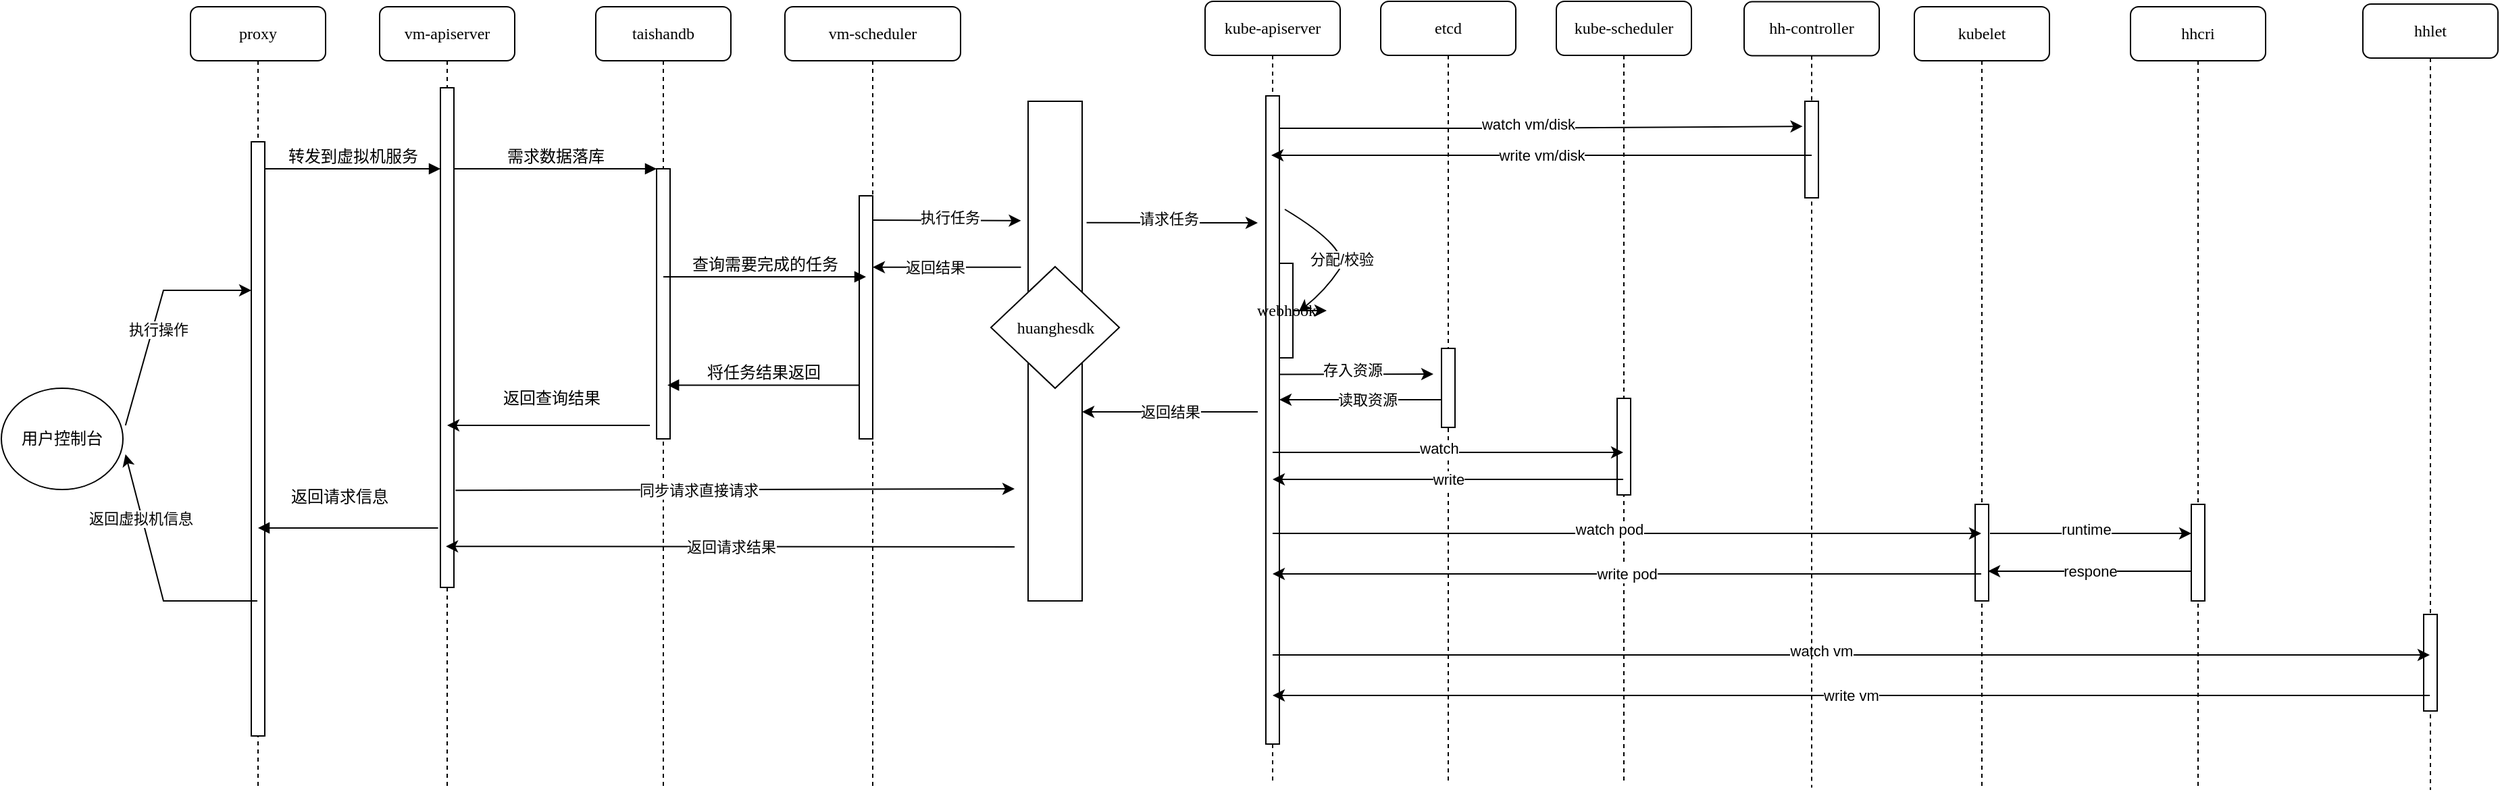 <mxfile version="15.6.2" type="device"><diagram name="Page-1" id="13e1069c-82ec-6db2-03f1-153e76fe0fe0"><mxGraphModel dx="2961" dy="964" grid="1" gridSize="10" guides="1" tooltips="1" connect="1" arrows="1" fold="1" page="1" pageScale="1" pageWidth="1100" pageHeight="850" background="none" math="0" shadow="0"><root><mxCell id="0"/><mxCell id="1" parent="0"/><mxCell id="7baba1c4bc27f4b0-2" value="vm-apiserver" style="shape=umlLifeline;perimeter=lifelinePerimeter;whiteSpace=wrap;html=1;container=1;collapsible=0;recursiveResize=0;outlineConnect=0;rounded=1;shadow=0;comic=0;labelBackgroundColor=none;strokeWidth=1;fontFamily=Verdana;fontSize=12;align=center;" parent="1" vertex="1"><mxGeometry x="240" y="80" width="100" height="580" as="geometry"/></mxCell><mxCell id="7baba1c4bc27f4b0-10" value="" style="html=1;points=[];perimeter=orthogonalPerimeter;rounded=0;shadow=0;comic=0;labelBackgroundColor=none;strokeWidth=1;fontFamily=Verdana;fontSize=12;align=center;" parent="7baba1c4bc27f4b0-2" vertex="1"><mxGeometry x="45" y="60" width="10" height="370" as="geometry"/></mxCell><mxCell id="7baba1c4bc27f4b0-3" value="taishandb" style="shape=umlLifeline;perimeter=lifelinePerimeter;whiteSpace=wrap;html=1;container=1;collapsible=0;recursiveResize=0;outlineConnect=0;rounded=1;shadow=0;comic=0;labelBackgroundColor=none;strokeWidth=1;fontFamily=Verdana;fontSize=12;align=center;" parent="1" vertex="1"><mxGeometry x="400" y="80" width="100" height="580" as="geometry"/></mxCell><mxCell id="7baba1c4bc27f4b0-13" value="" style="html=1;points=[];perimeter=orthogonalPerimeter;rounded=0;shadow=0;comic=0;labelBackgroundColor=none;strokeWidth=1;fontFamily=Verdana;fontSize=12;align=center;" parent="7baba1c4bc27f4b0-3" vertex="1"><mxGeometry x="45" y="120" width="10" height="200" as="geometry"/></mxCell><mxCell id="7baba1c4bc27f4b0-4" value="vm-scheduler" style="shape=umlLifeline;perimeter=lifelinePerimeter;whiteSpace=wrap;html=1;container=1;collapsible=0;recursiveResize=0;outlineConnect=0;rounded=1;shadow=0;comic=0;labelBackgroundColor=none;strokeWidth=1;fontFamily=Verdana;fontSize=12;align=center;" parent="1" vertex="1"><mxGeometry x="540" y="80" width="130" height="580" as="geometry"/></mxCell><mxCell id="7baba1c4bc27f4b0-16" value="" style="html=1;points=[];perimeter=orthogonalPerimeter;rounded=0;shadow=0;comic=0;labelBackgroundColor=none;strokeWidth=1;fontFamily=Verdana;fontSize=12;align=center;" parent="7baba1c4bc27f4b0-4" vertex="1"><mxGeometry x="55" y="140" width="10" height="180" as="geometry"/></mxCell><mxCell id="7baba1c4bc27f4b0-5" value="kube-apiserver" style="shape=umlLifeline;perimeter=lifelinePerimeter;whiteSpace=wrap;html=1;container=1;collapsible=0;recursiveResize=0;outlineConnect=0;rounded=1;shadow=0;comic=0;labelBackgroundColor=none;strokeWidth=1;fontFamily=Verdana;fontSize=12;align=center;" parent="1" vertex="1"><mxGeometry x="851" y="76" width="100" height="580" as="geometry"/></mxCell><mxCell id="PM7zvcCuhg42JtHKvrEH-26" value="" style="html=1;points=[];perimeter=orthogonalPerimeter;rounded=0;shadow=0;comic=0;labelBackgroundColor=none;strokeWidth=1;fontFamily=Verdana;fontSize=12;align=center;" vertex="1" parent="7baba1c4bc27f4b0-5"><mxGeometry x="45" y="70" width="10" height="480" as="geometry"/></mxCell><mxCell id="PM7zvcCuhg42JtHKvrEH-27" value="webhook" style="html=1;points=[];perimeter=orthogonalPerimeter;rounded=0;shadow=0;comic=0;labelBackgroundColor=none;strokeWidth=1;fontFamily=Verdana;fontSize=12;align=center;" vertex="1" parent="7baba1c4bc27f4b0-5"><mxGeometry x="55" y="194" width="10" height="70" as="geometry"/></mxCell><mxCell id="PM7zvcCuhg42JtHKvrEH-40" value="读取资源" style="endArrow=classic;html=1;rounded=0;labelBorderColor=none;fontFamily=Helvetica;" edge="1" parent="7baba1c4bc27f4b0-5"><mxGeometry width="50" height="50" relative="1" as="geometry"><mxPoint x="185" y="295" as="sourcePoint"/><mxPoint x="55" y="295" as="targetPoint"/></mxGeometry></mxCell><mxCell id="PM7zvcCuhg42JtHKvrEH-71" value="" style="endArrow=classic;html=1;rounded=0;labelBorderColor=none;fontFamily=Helvetica;entryX=1.171;entryY=0.74;entryDx=0;entryDy=0;entryPerimeter=0;" edge="1" parent="7baba1c4bc27f4b0-5" target="PM7zvcCuhg42JtHKvrEH-70"><mxGeometry width="50" height="50" relative="1" as="geometry"><mxPoint x="55.001" y="94" as="sourcePoint"/><mxPoint x="315.43" y="94" as="targetPoint"/><Array as="points"><mxPoint x="214.93" y="94"/></Array></mxGeometry></mxCell><mxCell id="PM7zvcCuhg42JtHKvrEH-72" value="watch vm/disk" style="edgeLabel;html=1;align=center;verticalAlign=middle;resizable=0;points=[];fontFamily=Helvetica;" vertex="1" connectable="0" parent="PM7zvcCuhg42JtHKvrEH-71"><mxGeometry x="-0.053" y="3" relative="1" as="geometry"><mxPoint as="offset"/></mxGeometry></mxCell><mxCell id="7baba1c4bc27f4b0-6" value="etcd" style="shape=umlLifeline;perimeter=lifelinePerimeter;whiteSpace=wrap;html=1;container=1;collapsible=0;recursiveResize=0;outlineConnect=0;rounded=1;shadow=0;comic=0;labelBackgroundColor=none;strokeWidth=1;fontFamily=Verdana;fontSize=12;align=center;" parent="1" vertex="1"><mxGeometry x="981" y="76" width="100" height="580" as="geometry"/></mxCell><mxCell id="PM7zvcCuhg42JtHKvrEH-41" value="" style="html=1;points=[];perimeter=orthogonalPerimeter;rounded=0;shadow=0;comic=0;labelBackgroundColor=none;strokeWidth=1;fontFamily=Verdana;fontSize=12;align=center;direction=west;" vertex="1" parent="7baba1c4bc27f4b0-6"><mxGeometry x="45" y="257" width="10" height="58.5" as="geometry"/></mxCell><mxCell id="PM7zvcCuhg42JtHKvrEH-38" value="" style="endArrow=classic;html=1;rounded=0;labelBorderColor=none;fontFamily=Helvetica;exitX=1.082;exitY=0.243;exitDx=0;exitDy=0;exitPerimeter=0;" edge="1" parent="7baba1c4bc27f4b0-6"><mxGeometry width="50" height="50" relative="1" as="geometry"><mxPoint x="-75.0" y="276.29" as="sourcePoint"/><mxPoint x="39" y="276" as="targetPoint"/></mxGeometry></mxCell><mxCell id="PM7zvcCuhg42JtHKvrEH-39" value="存入资源" style="edgeLabel;html=1;align=center;verticalAlign=middle;resizable=0;points=[];fontFamily=Helvetica;" vertex="1" connectable="0" parent="PM7zvcCuhg42JtHKvrEH-38"><mxGeometry x="-0.053" y="3" relative="1" as="geometry"><mxPoint as="offset"/></mxGeometry></mxCell><mxCell id="7baba1c4bc27f4b0-7" value="kube-scheduler" style="shape=umlLifeline;perimeter=lifelinePerimeter;whiteSpace=wrap;html=1;container=1;collapsible=0;recursiveResize=0;outlineConnect=0;rounded=1;shadow=0;comic=0;labelBackgroundColor=none;strokeWidth=1;fontFamily=Verdana;fontSize=12;align=center;" parent="1" vertex="1"><mxGeometry x="1111" y="76" width="100" height="580" as="geometry"/></mxCell><mxCell id="PM7zvcCuhg42JtHKvrEH-43" value="" style="html=1;points=[];perimeter=orthogonalPerimeter;rounded=0;shadow=0;comic=0;labelBackgroundColor=none;strokeWidth=1;fontFamily=Verdana;fontSize=12;align=center;direction=west;" vertex="1" parent="7baba1c4bc27f4b0-7"><mxGeometry x="45" y="294" width="10" height="71.5" as="geometry"/></mxCell><mxCell id="7baba1c4bc27f4b0-8" value="proxy" style="shape=umlLifeline;perimeter=lifelinePerimeter;whiteSpace=wrap;html=1;container=1;collapsible=0;recursiveResize=0;outlineConnect=0;rounded=1;shadow=0;comic=0;labelBackgroundColor=none;strokeWidth=1;fontFamily=Verdana;fontSize=12;align=center;" parent="1" vertex="1"><mxGeometry x="100" y="80" width="100" height="580" as="geometry"/></mxCell><mxCell id="7baba1c4bc27f4b0-9" value="" style="html=1;points=[];perimeter=orthogonalPerimeter;rounded=0;shadow=0;comic=0;labelBackgroundColor=none;strokeWidth=1;fontFamily=Verdana;fontSize=12;align=center;" parent="7baba1c4bc27f4b0-8" vertex="1"><mxGeometry x="45" y="100" width="10" height="440" as="geometry"/></mxCell><mxCell id="7baba1c4bc27f4b0-23" value="返回请求信息" style="html=1;verticalAlign=bottom;endArrow=block;labelBackgroundColor=none;fontFamily=Verdana;fontSize=12;exitX=-0.171;exitY=0.881;exitDx=0;exitDy=0;exitPerimeter=0;" parent="1" source="7baba1c4bc27f4b0-10" target="7baba1c4bc27f4b0-8" edge="1"><mxGeometry x="0.092" y="-14" relative="1" as="geometry"><mxPoint x="220" y="500" as="sourcePoint"/><mxPoint x="290" y="440" as="targetPoint"/><mxPoint as="offset"/></mxGeometry></mxCell><mxCell id="7baba1c4bc27f4b0-11" value="转发到虚拟机服务" style="html=1;verticalAlign=bottom;endArrow=block;labelBackgroundColor=none;fontFamily=Verdana;fontSize=12;edgeStyle=elbowEdgeStyle;elbow=vertical;" parent="1" source="7baba1c4bc27f4b0-9" edge="1"><mxGeometry relative="1" as="geometry"><mxPoint x="220" y="190" as="sourcePoint"/><mxPoint x="285" y="200" as="targetPoint"/><Array as="points"><mxPoint x="260" y="200"/></Array></mxGeometry></mxCell><mxCell id="7baba1c4bc27f4b0-14" value="需求数据落库" style="html=1;verticalAlign=bottom;endArrow=block;entryX=0;entryY=0;labelBackgroundColor=none;fontFamily=Verdana;fontSize=12;edgeStyle=elbowEdgeStyle;elbow=vertical;" parent="1" source="7baba1c4bc27f4b0-10" target="7baba1c4bc27f4b0-13" edge="1"><mxGeometry relative="1" as="geometry"><mxPoint x="370" y="200" as="sourcePoint"/></mxGeometry></mxCell><mxCell id="PM7zvcCuhg42JtHKvrEH-1" value="kubelet" style="shape=umlLifeline;perimeter=lifelinePerimeter;whiteSpace=wrap;html=1;container=1;collapsible=0;recursiveResize=0;outlineConnect=0;rounded=1;shadow=0;comic=0;labelBackgroundColor=none;strokeWidth=1;fontFamily=Verdana;fontSize=12;align=center;" vertex="1" parent="1"><mxGeometry x="1376" y="80" width="100" height="580" as="geometry"/></mxCell><mxCell id="PM7zvcCuhg42JtHKvrEH-48" value="" style="html=1;points=[];perimeter=orthogonalPerimeter;rounded=0;shadow=0;comic=0;labelBackgroundColor=none;strokeWidth=1;fontFamily=Verdana;fontSize=12;align=center;direction=west;" vertex="1" parent="PM7zvcCuhg42JtHKvrEH-1"><mxGeometry x="45" y="368.5" width="10" height="71.5" as="geometry"/></mxCell><mxCell id="PM7zvcCuhg42JtHKvrEH-63" value="respone" style="endArrow=classic;html=1;rounded=0;labelBorderColor=none;fontFamily=Helvetica;" edge="1" parent="PM7zvcCuhg42JtHKvrEH-1"><mxGeometry width="50" height="50" relative="1" as="geometry"><mxPoint x="205" y="418" as="sourcePoint"/><mxPoint x="55" y="418" as="targetPoint"/><Array as="points"><mxPoint x="54.5" y="418"/></Array></mxGeometry></mxCell><mxCell id="PM7zvcCuhg42JtHKvrEH-2" value="用户控制台" style="ellipse;whiteSpace=wrap;html=1;" vertex="1" parent="1"><mxGeometry x="-40" y="362.5" width="90" height="75" as="geometry"/></mxCell><mxCell id="PM7zvcCuhg42JtHKvrEH-4" value="" style="endArrow=classic;html=1;rounded=0;exitX=1.021;exitY=0.367;exitDx=0;exitDy=0;exitPerimeter=0;fontFamily=Helvetica;labelBorderColor=none;" edge="1" parent="1" source="PM7zvcCuhg42JtHKvrEH-2" target="7baba1c4bc27f4b0-9"><mxGeometry width="50" height="50" relative="1" as="geometry"><mxPoint x="610" y="390" as="sourcePoint"/><mxPoint x="660" y="340" as="targetPoint"/><Array as="points"><mxPoint x="80" y="290"/></Array></mxGeometry></mxCell><mxCell id="PM7zvcCuhg42JtHKvrEH-6" value="执行操作" style="edgeLabel;html=1;align=center;verticalAlign=middle;resizable=0;points=[];fontFamily=Helvetica;" vertex="1" connectable="0" parent="PM7zvcCuhg42JtHKvrEH-4"><mxGeometry x="0.09" y="1" relative="1" as="geometry"><mxPoint y="18" as="offset"/></mxGeometry></mxCell><mxCell id="PM7zvcCuhg42JtHKvrEH-7" value="" style="endArrow=classic;html=1;rounded=0;labelBorderColor=none;fontFamily=Helvetica;entryX=1.021;entryY=0.652;entryDx=0;entryDy=0;entryPerimeter=0;" edge="1" parent="1" source="7baba1c4bc27f4b0-8" target="PM7zvcCuhg42JtHKvrEH-2"><mxGeometry width="50" height="50" relative="1" as="geometry"><mxPoint x="610" y="390" as="sourcePoint"/><mxPoint x="660" y="340" as="targetPoint"/><Array as="points"><mxPoint x="80" y="520"/></Array></mxGeometry></mxCell><mxCell id="PM7zvcCuhg42JtHKvrEH-8" value="返回虚拟机信息" style="edgeLabel;html=1;align=center;verticalAlign=middle;resizable=0;points=[];fontFamily=Helvetica;" vertex="1" connectable="0" parent="PM7zvcCuhg42JtHKvrEH-7"><mxGeometry x="0.468" y="1" relative="1" as="geometry"><mxPoint as="offset"/></mxGeometry></mxCell><mxCell id="PM7zvcCuhg42JtHKvrEH-10" value="" style="endArrow=classic;html=1;rounded=0;labelBorderColor=none;fontFamily=Helvetica;" edge="1" parent="1" target="7baba1c4bc27f4b0-2"><mxGeometry width="50" height="50" relative="1" as="geometry"><mxPoint x="440" y="390" as="sourcePoint"/><mxPoint x="660" y="340" as="targetPoint"/></mxGeometry></mxCell><mxCell id="PM7zvcCuhg42JtHKvrEH-11" value="返回查询结果" style="text;html=1;align=center;verticalAlign=middle;resizable=0;points=[];autosize=1;strokeColor=none;fillColor=none;fontFamily=Helvetica;" vertex="1" parent="1"><mxGeometry x="322" y="360" width="90" height="20" as="geometry"/></mxCell><mxCell id="7baba1c4bc27f4b0-17" value="将任务结果返回" style="html=1;verticalAlign=bottom;endArrow=block;labelBackgroundColor=none;fontFamily=Verdana;fontSize=12;edgeStyle=elbowEdgeStyle;elbow=vertical;entryX=1.257;entryY=0.429;entryDx=0;entryDy=0;entryPerimeter=0;" parent="1" source="7baba1c4bc27f4b0-16" edge="1"><mxGeometry relative="1" as="geometry"><mxPoint x="585" y="360.2" as="sourcePoint"/><Array as="points"><mxPoint x="515.5" y="360.2"/><mxPoint x="455.5" y="294.2"/></Array><mxPoint x="453.07" y="360.0" as="targetPoint"/></mxGeometry></mxCell><mxCell id="PM7zvcCuhg42JtHKvrEH-12" value="查询需要完成的任务" style="html=1;verticalAlign=bottom;endArrow=block;labelBackgroundColor=none;fontFamily=Verdana;fontSize=12;edgeStyle=elbowEdgeStyle;elbow=horizontal;" edge="1" parent="1" source="7baba1c4bc27f4b0-3"><mxGeometry relative="1" as="geometry"><mxPoint x="520" y="410" as="sourcePoint"/><Array as="points"><mxPoint x="530" y="280"/><mxPoint x="530" y="240"/><mxPoint x="517.43" y="343"/><mxPoint x="457.43" y="277"/></Array><mxPoint x="600" y="280" as="targetPoint"/></mxGeometry></mxCell><mxCell id="PM7zvcCuhg42JtHKvrEH-16" value="" style="endArrow=classic;html=1;rounded=0;labelBorderColor=none;fontFamily=Helvetica;exitX=1.114;exitY=0.876;exitDx=0;exitDy=0;exitPerimeter=0;" edge="1" parent="1"><mxGeometry width="50" height="50" relative="1" as="geometry"><mxPoint x="296.14" y="438.12" as="sourcePoint"/><mxPoint x="710" y="437" as="targetPoint"/></mxGeometry></mxCell><mxCell id="PM7zvcCuhg42JtHKvrEH-18" value="同步请求直接请求" style="edgeLabel;html=1;align=center;verticalAlign=middle;resizable=0;points=[];fontFamily=Helvetica;" vertex="1" connectable="0" parent="PM7zvcCuhg42JtHKvrEH-16"><mxGeometry x="-0.255" y="2" relative="1" as="geometry"><mxPoint x="26" y="2" as="offset"/></mxGeometry></mxCell><mxCell id="PM7zvcCuhg42JtHKvrEH-17" value="返回请求结果" style="endArrow=classic;html=1;rounded=0;labelBorderColor=none;fontFamily=Helvetica;" edge="1" parent="1"><mxGeometry width="50" height="50" relative="1" as="geometry"><mxPoint x="710" y="480" as="sourcePoint"/><mxPoint x="289.071" y="479.58" as="targetPoint"/></mxGeometry></mxCell><mxCell id="7baba1c4bc27f4b0-22" value="" style="html=1;points=[];perimeter=orthogonalPerimeter;rounded=0;shadow=0;comic=0;labelBackgroundColor=none;strokeWidth=1;fontFamily=Verdana;fontSize=12;align=center;" parent="1" vertex="1"><mxGeometry x="720" y="150" width="40" height="370" as="geometry"/></mxCell><mxCell id="PM7zvcCuhg42JtHKvrEH-13" value="huanghesdk" style="rhombus;whiteSpace=wrap;html=1;rounded=0;shadow=0;fontFamily=Verdana;strokeWidth=1;comic=0;" vertex="1" parent="1"><mxGeometry x="692.5" y="272.5" width="95" height="90" as="geometry"/></mxCell><mxCell id="PM7zvcCuhg42JtHKvrEH-20" value="" style="endArrow=classic;html=1;rounded=0;labelBorderColor=none;fontFamily=Helvetica;entryX=-0.132;entryY=0.239;entryDx=0;entryDy=0;entryPerimeter=0;" edge="1" parent="1" source="7baba1c4bc27f4b0-4" target="7baba1c4bc27f4b0-22"><mxGeometry width="50" height="50" relative="1" as="geometry"><mxPoint x="610" y="390" as="sourcePoint"/><mxPoint x="660" y="340" as="targetPoint"/><Array as="points"><mxPoint x="605" y="238"/></Array></mxGeometry></mxCell><mxCell id="PM7zvcCuhg42JtHKvrEH-21" value="执行任务" style="edgeLabel;html=1;align=center;verticalAlign=middle;resizable=0;points=[];fontFamily=Helvetica;" vertex="1" connectable="0" parent="PM7zvcCuhg42JtHKvrEH-20"><mxGeometry x="-0.317" y="2" relative="1" as="geometry"><mxPoint x="19" as="offset"/></mxGeometry></mxCell><mxCell id="PM7zvcCuhg42JtHKvrEH-22" value="" style="endArrow=classic;html=1;rounded=0;labelBorderColor=none;fontFamily=Helvetica;exitX=-0.132;exitY=0.332;exitDx=0;exitDy=0;exitPerimeter=0;" edge="1" parent="1" source="7baba1c4bc27f4b0-22" target="7baba1c4bc27f4b0-4"><mxGeometry width="50" height="50" relative="1" as="geometry"><mxPoint x="610" y="390" as="sourcePoint"/><mxPoint x="620" y="273" as="targetPoint"/></mxGeometry></mxCell><mxCell id="PM7zvcCuhg42JtHKvrEH-23" value="返回结果" style="edgeLabel;html=1;align=center;verticalAlign=middle;resizable=0;points=[];fontFamily=Helvetica;" vertex="1" connectable="0" parent="PM7zvcCuhg42JtHKvrEH-22"><mxGeometry x="0.256" relative="1" as="geometry"><mxPoint x="5" as="offset"/></mxGeometry></mxCell><mxCell id="PM7zvcCuhg42JtHKvrEH-24" value="hhcri" style="shape=umlLifeline;perimeter=lifelinePerimeter;whiteSpace=wrap;html=1;container=1;collapsible=0;recursiveResize=0;outlineConnect=0;rounded=1;shadow=0;comic=0;labelBackgroundColor=none;strokeWidth=1;fontFamily=Verdana;fontSize=12;align=center;" vertex="1" parent="1"><mxGeometry x="1536" y="80" width="100" height="580" as="geometry"/></mxCell><mxCell id="PM7zvcCuhg42JtHKvrEH-52" value="" style="html=1;points=[];perimeter=orthogonalPerimeter;rounded=0;shadow=0;comic=0;labelBackgroundColor=none;strokeWidth=1;fontFamily=Verdana;fontSize=12;align=center;direction=west;" vertex="1" parent="PM7zvcCuhg42JtHKvrEH-24"><mxGeometry x="45" y="368.5" width="10" height="71.5" as="geometry"/></mxCell><mxCell id="PM7zvcCuhg42JtHKvrEH-61" value="" style="endArrow=classic;html=1;rounded=0;labelBorderColor=none;fontFamily=Helvetica;" edge="1" parent="PM7zvcCuhg42JtHKvrEH-24"><mxGeometry width="50" height="50" relative="1" as="geometry"><mxPoint x="-104" y="390" as="sourcePoint"/><mxPoint x="45" y="390" as="targetPoint"/><Array as="points"><mxPoint x="-55.5" y="390"/></Array></mxGeometry></mxCell><mxCell id="PM7zvcCuhg42JtHKvrEH-62" value="runtime" style="edgeLabel;html=1;align=center;verticalAlign=middle;resizable=0;points=[];fontFamily=Helvetica;" vertex="1" connectable="0" parent="PM7zvcCuhg42JtHKvrEH-61"><mxGeometry x="-0.053" y="3" relative="1" as="geometry"><mxPoint as="offset"/></mxGeometry></mxCell><mxCell id="PM7zvcCuhg42JtHKvrEH-25" value="hhlet" style="shape=umlLifeline;perimeter=lifelinePerimeter;whiteSpace=wrap;html=1;container=1;collapsible=0;recursiveResize=0;outlineConnect=0;rounded=1;shadow=0;comic=0;labelBackgroundColor=none;strokeWidth=1;fontFamily=Verdana;fontSize=12;align=center;" vertex="1" parent="1"><mxGeometry x="1708" y="78" width="100" height="582" as="geometry"/></mxCell><mxCell id="PM7zvcCuhg42JtHKvrEH-60" value="" style="html=1;points=[];perimeter=orthogonalPerimeter;rounded=0;shadow=0;comic=0;labelBackgroundColor=none;strokeWidth=1;fontFamily=Verdana;fontSize=12;align=center;direction=west;" vertex="1" parent="PM7zvcCuhg42JtHKvrEH-25"><mxGeometry x="45" y="452" width="10" height="71.5" as="geometry"/></mxCell><mxCell id="PM7zvcCuhg42JtHKvrEH-28" value="" style="endArrow=classic;html=1;rounded=0;labelBorderColor=none;fontFamily=Helvetica;exitX=1.082;exitY=0.243;exitDx=0;exitDy=0;exitPerimeter=0;" edge="1" parent="1" source="7baba1c4bc27f4b0-22"><mxGeometry width="50" height="50" relative="1" as="geometry"><mxPoint x="960" y="380" as="sourcePoint"/><mxPoint x="890" y="240" as="targetPoint"/></mxGeometry></mxCell><mxCell id="PM7zvcCuhg42JtHKvrEH-31" value="请求任务" style="edgeLabel;html=1;align=center;verticalAlign=middle;resizable=0;points=[];fontFamily=Helvetica;" vertex="1" connectable="0" parent="PM7zvcCuhg42JtHKvrEH-28"><mxGeometry x="-0.053" y="3" relative="1" as="geometry"><mxPoint as="offset"/></mxGeometry></mxCell><mxCell id="PM7zvcCuhg42JtHKvrEH-29" value="返回结果" style="endArrow=classic;html=1;rounded=0;labelBorderColor=none;fontFamily=Helvetica;" edge="1" parent="1" target="7baba1c4bc27f4b0-22"><mxGeometry width="50" height="50" relative="1" as="geometry"><mxPoint x="890" y="380" as="sourcePoint"/><mxPoint x="1010" y="330" as="targetPoint"/></mxGeometry></mxCell><mxCell id="PM7zvcCuhg42JtHKvrEH-32" value="" style="endArrow=classic;html=1;labelBorderColor=none;fontFamily=Helvetica;entryX=1.443;entryY=0.51;entryDx=0;entryDy=0;entryPerimeter=0;curved=1;" edge="1" parent="1" target="PM7zvcCuhg42JtHKvrEH-27"><mxGeometry width="50" height="50" relative="1" as="geometry"><mxPoint x="910" y="230" as="sourcePoint"/><mxPoint x="1010" y="330" as="targetPoint"/><Array as="points"><mxPoint x="960" y="260"/><mxPoint x="940" y="290"/></Array></mxGeometry></mxCell><mxCell id="PM7zvcCuhg42JtHKvrEH-34" value="分配/校验" style="edgeLabel;html=1;align=center;verticalAlign=middle;resizable=0;points=[];fontFamily=Helvetica;" vertex="1" connectable="0" parent="PM7zvcCuhg42JtHKvrEH-32"><mxGeometry x="0.132" y="-4" relative="1" as="geometry"><mxPoint y="1" as="offset"/></mxGeometry></mxCell><mxCell id="PM7zvcCuhg42JtHKvrEH-36" value="" style="edgeStyle=orthogonalEdgeStyle;curved=1;orthogonalLoop=1;jettySize=auto;html=1;labelBorderColor=none;fontFamily=Helvetica;" edge="1" parent="1" source="PM7zvcCuhg42JtHKvrEH-27"><mxGeometry relative="1" as="geometry"><mxPoint x="941.0" y="305" as="targetPoint"/></mxGeometry></mxCell><mxCell id="PM7zvcCuhg42JtHKvrEH-45" value="" style="endArrow=classic;html=1;rounded=0;labelBorderColor=none;fontFamily=Helvetica;" edge="1" parent="1" source="7baba1c4bc27f4b0-5" target="7baba1c4bc27f4b0-7"><mxGeometry width="50" height="50" relative="1" as="geometry"><mxPoint x="1036.0" y="211.45" as="sourcePoint"/><mxPoint x="1155" y="210" as="targetPoint"/><Array as="points"><mxPoint x="1060" y="410"/></Array></mxGeometry></mxCell><mxCell id="PM7zvcCuhg42JtHKvrEH-46" value="watch" style="edgeLabel;html=1;align=center;verticalAlign=middle;resizable=0;points=[];fontFamily=Helvetica;" vertex="1" connectable="0" parent="PM7zvcCuhg42JtHKvrEH-45"><mxGeometry x="-0.053" y="3" relative="1" as="geometry"><mxPoint as="offset"/></mxGeometry></mxCell><mxCell id="PM7zvcCuhg42JtHKvrEH-44" value="write" style="endArrow=classic;html=1;rounded=0;labelBorderColor=none;fontFamily=Helvetica;" edge="1" parent="1" source="7baba1c4bc27f4b0-7" target="7baba1c4bc27f4b0-5"><mxGeometry width="50" height="50" relative="1" as="geometry"><mxPoint x="1150.0" y="220" as="sourcePoint"/><mxPoint x="1020.0" y="220" as="targetPoint"/><Array as="points"><mxPoint x="1010" y="430"/></Array></mxGeometry></mxCell><mxCell id="PM7zvcCuhg42JtHKvrEH-51" value="write pod" style="endArrow=classic;html=1;rounded=0;labelBorderColor=none;fontFamily=Helvetica;" edge="1" parent="1" source="PM7zvcCuhg42JtHKvrEH-1" target="7baba1c4bc27f4b0-5"><mxGeometry x="0.002" width="50" height="50" relative="1" as="geometry"><mxPoint x="1320.43" y="500" as="sourcePoint"/><mxPoint x="1060.001" y="500" as="targetPoint"/><Array as="points"><mxPoint x="1169.93" y="500"/></Array><mxPoint as="offset"/></mxGeometry></mxCell><mxCell id="PM7zvcCuhg42JtHKvrEH-57" value="" style="endArrow=classic;html=1;rounded=0;labelBorderColor=none;fontFamily=Helvetica;" edge="1" parent="1" source="7baba1c4bc27f4b0-5" target="PM7zvcCuhg42JtHKvrEH-25"><mxGeometry width="50" height="50" relative="1" as="geometry"><mxPoint x="1060.001" y="560" as="sourcePoint"/><mxPoint x="1484.93" y="560" as="targetPoint"/><Array as="points"><mxPoint x="1384.43" y="560"/></Array></mxGeometry></mxCell><mxCell id="PM7zvcCuhg42JtHKvrEH-58" value="watch vm" style="edgeLabel;html=1;align=center;verticalAlign=middle;resizable=0;points=[];fontFamily=Helvetica;" vertex="1" connectable="0" parent="PM7zvcCuhg42JtHKvrEH-57"><mxGeometry x="-0.053" y="3" relative="1" as="geometry"><mxPoint as="offset"/></mxGeometry></mxCell><mxCell id="PM7zvcCuhg42JtHKvrEH-59" value="write vm" style="endArrow=classic;html=1;rounded=0;labelBorderColor=none;fontFamily=Helvetica;" edge="1" parent="1" source="PM7zvcCuhg42JtHKvrEH-25" target="7baba1c4bc27f4b0-5"><mxGeometry x="0.002" width="50" height="50" relative="1" as="geometry"><mxPoint x="1480.36" y="590" as="sourcePoint"/><mxPoint x="1060.001" y="590" as="targetPoint"/><Array as="points"><mxPoint x="1329.86" y="590"/></Array><mxPoint as="offset"/></mxGeometry></mxCell><mxCell id="PM7zvcCuhg42JtHKvrEH-49" value="" style="endArrow=classic;html=1;rounded=0;labelBorderColor=none;fontFamily=Helvetica;" edge="1" parent="1" source="7baba1c4bc27f4b0-5" target="PM7zvcCuhg42JtHKvrEH-1"><mxGeometry width="50" height="50" relative="1" as="geometry"><mxPoint x="1064.571" y="470" as="sourcePoint"/><mxPoint x="1325" y="470" as="targetPoint"/><Array as="points"><mxPoint x="1224.5" y="470"/></Array></mxGeometry></mxCell><mxCell id="PM7zvcCuhg42JtHKvrEH-50" value="watch pod" style="edgeLabel;html=1;align=center;verticalAlign=middle;resizable=0;points=[];fontFamily=Helvetica;" vertex="1" connectable="0" parent="PM7zvcCuhg42JtHKvrEH-49"><mxGeometry x="-0.053" y="3" relative="1" as="geometry"><mxPoint as="offset"/></mxGeometry></mxCell><mxCell id="PM7zvcCuhg42JtHKvrEH-69" value="hh-controller" style="shape=umlLifeline;perimeter=lifelinePerimeter;whiteSpace=wrap;html=1;container=1;collapsible=0;recursiveResize=0;outlineConnect=0;rounded=1;shadow=0;comic=0;labelBackgroundColor=none;strokeWidth=1;fontFamily=Verdana;fontSize=12;align=center;" vertex="1" parent="1"><mxGeometry x="1250" y="76.25" width="100" height="582" as="geometry"/></mxCell><mxCell id="PM7zvcCuhg42JtHKvrEH-70" value="" style="html=1;points=[];perimeter=orthogonalPerimeter;rounded=0;shadow=0;comic=0;labelBackgroundColor=none;strokeWidth=1;fontFamily=Verdana;fontSize=12;align=center;direction=west;" vertex="1" parent="PM7zvcCuhg42JtHKvrEH-69"><mxGeometry x="45" y="73.75" width="10" height="71.5" as="geometry"/></mxCell><mxCell id="PM7zvcCuhg42JtHKvrEH-74" value="write vm/disk" style="endArrow=classic;html=1;rounded=0;labelBorderColor=none;fontFamily=Helvetica;" edge="1" parent="1"><mxGeometry x="0.002" width="50" height="50" relative="1" as="geometry"><mxPoint x="1300" y="190" as="sourcePoint"/><mxPoint x="900.001" y="190" as="targetPoint"/><Array as="points"><mxPoint x="1169.86" y="190"/></Array><mxPoint as="offset"/></mxGeometry></mxCell></root></mxGraphModel></diagram></mxfile>